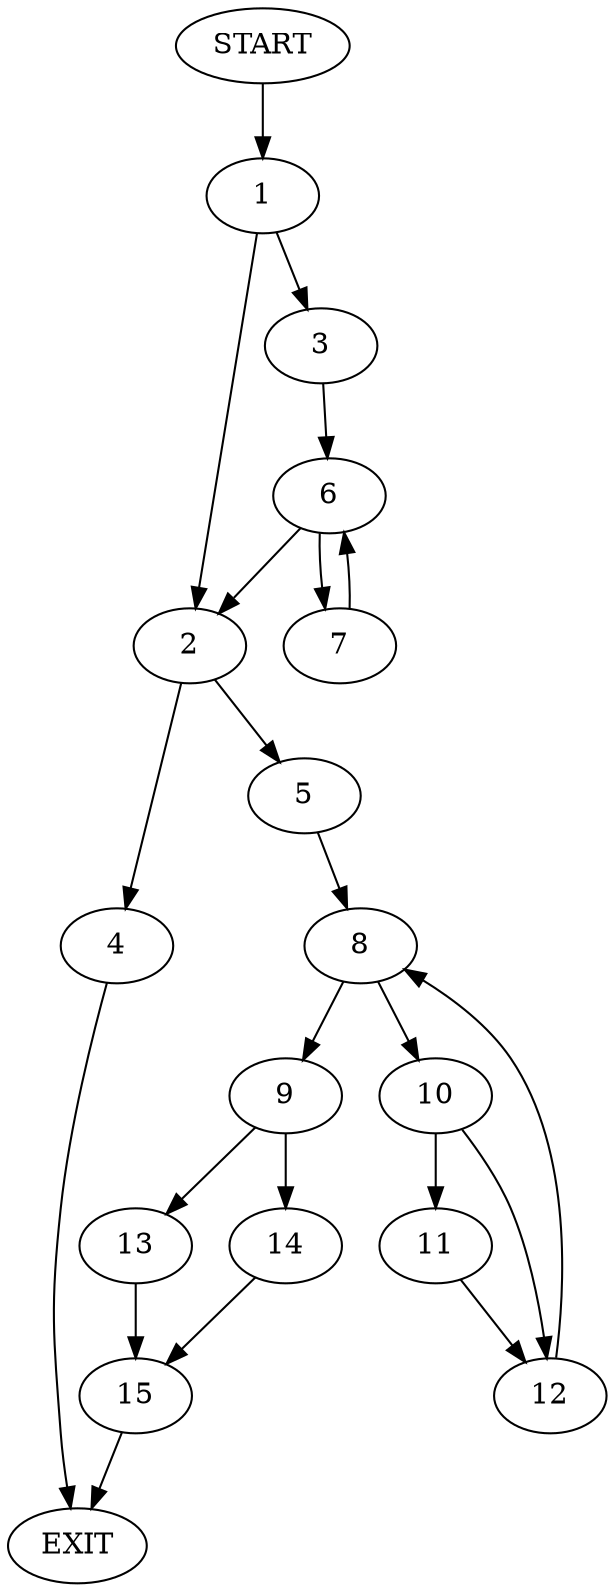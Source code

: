 digraph {
0 [label="START"]
16 [label="EXIT"]
0 -> 1
1 -> 2
1 -> 3
2 -> 4
2 -> 5
3 -> 6
6 -> 2
6 -> 7
7 -> 6
4 -> 16
5 -> 8
8 -> 9
8 -> 10
10 -> 11
10 -> 12
9 -> 13
9 -> 14
12 -> 8
11 -> 12
13 -> 15
14 -> 15
15 -> 16
}
